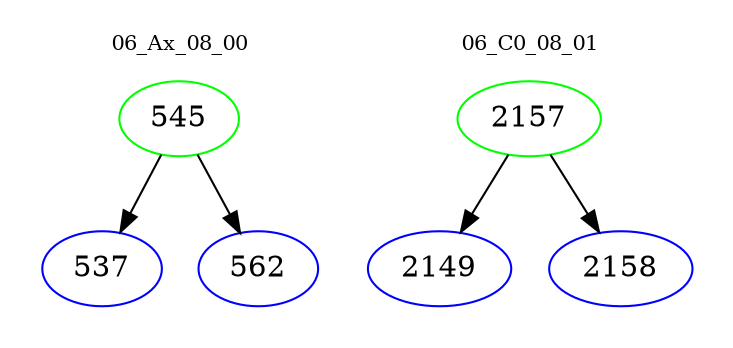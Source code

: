 digraph{
subgraph cluster_0 {
color = white
label = "06_Ax_08_00";
fontsize=10;
T0_545 [label="545", color="green"]
T0_545 -> T0_537 [color="black"]
T0_537 [label="537", color="blue"]
T0_545 -> T0_562 [color="black"]
T0_562 [label="562", color="blue"]
}
subgraph cluster_1 {
color = white
label = "06_C0_08_01";
fontsize=10;
T1_2157 [label="2157", color="green"]
T1_2157 -> T1_2149 [color="black"]
T1_2149 [label="2149", color="blue"]
T1_2157 -> T1_2158 [color="black"]
T1_2158 [label="2158", color="blue"]
}
}
